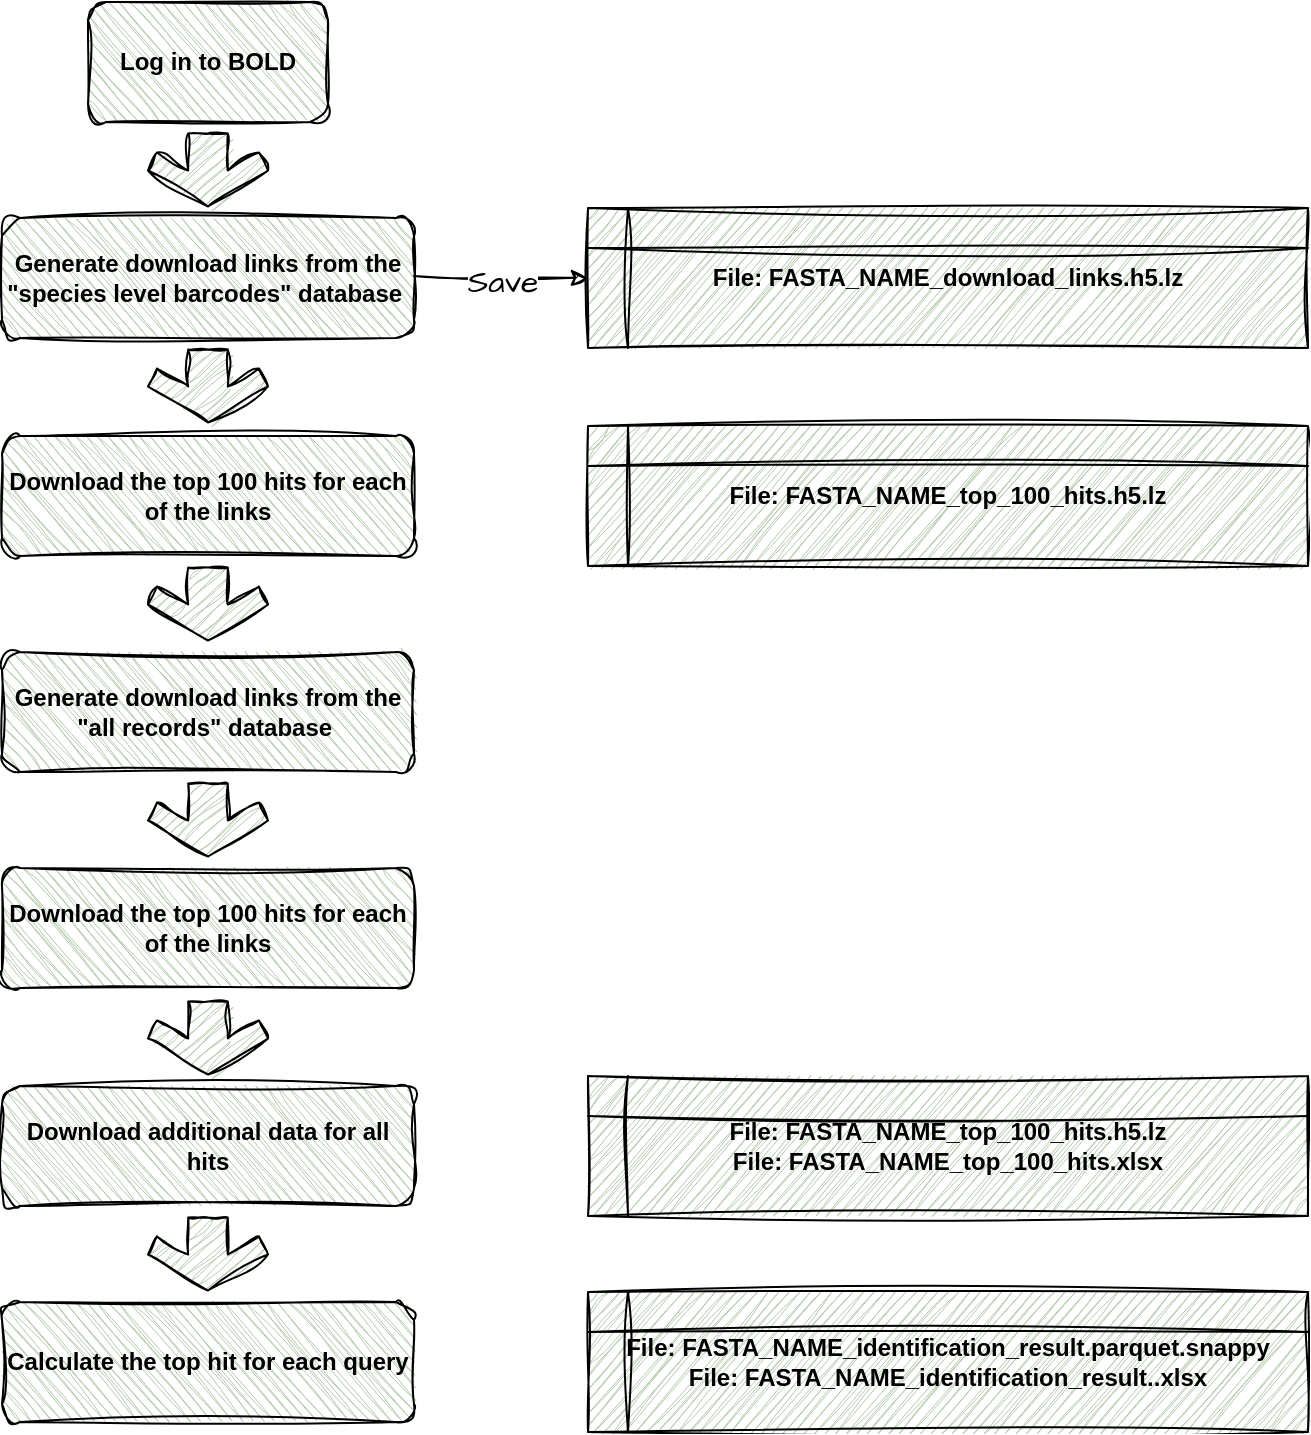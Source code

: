 <mxfile version="24.4.9" type="github">
  <diagram name="Seite-1" id="E304glDuHv-My9nMEjOT">
    <mxGraphModel dx="1434" dy="738" grid="0" gridSize="10" guides="1" tooltips="1" connect="1" arrows="1" fold="1" page="1" pageScale="1" pageWidth="827" pageHeight="1169" background="none" math="0" shadow="0">
      <root>
        <mxCell id="0" />
        <mxCell id="1" parent="0" />
        <mxCell id="v3sZ_OI-lQdHN_WBkO5k-1" value="&lt;b&gt;&lt;font face=&quot;Helvetica&quot;&gt;Log in to BOLD&lt;/font&gt;&lt;/b&gt;" style="rounded=1;whiteSpace=wrap;html=1;flipV=1;labelBackgroundColor=none;fillColor=#B2C9AB;strokeColor=#000000;fontColor=#000000;glass=0;shadow=0;sketch=1;curveFitting=1;jiggle=2;" parent="1" vertex="1">
          <mxGeometry x="80" y="40" width="120" height="60" as="geometry" />
        </mxCell>
        <mxCell id="v3sZ_OI-lQdHN_WBkO5k-2" value="&lt;b&gt;Generate download links from the &quot;species level barcodes&quot; database&amp;nbsp;&lt;/b&gt;" style="rounded=1;whiteSpace=wrap;html=1;flipV=1;labelBackgroundColor=none;fillColor=#B2C9AB;strokeColor=#000000;fontColor=#000000;sketch=1;curveFitting=1;jiggle=2;" parent="1" vertex="1">
          <mxGeometry x="37" y="148" width="206" height="60" as="geometry" />
        </mxCell>
        <mxCell id="v3sZ_OI-lQdHN_WBkO5k-3" value="&lt;b&gt;Download the top 100 hits for each of the links&lt;/b&gt;" style="rounded=1;whiteSpace=wrap;html=1;flipV=1;labelBackgroundColor=none;fillColor=#B2C9AB;strokeColor=#000000;fontColor=#000000;sketch=1;curveFitting=1;jiggle=2;" parent="1" vertex="1">
          <mxGeometry x="37" y="257" width="206" height="60" as="geometry" />
        </mxCell>
        <mxCell id="v3sZ_OI-lQdHN_WBkO5k-12" value="&lt;b&gt;File: FASTA_NAME_download_links.h5.lz&lt;/b&gt;" style="shape=internalStorage;whiteSpace=wrap;html=1;backgroundOutline=1;labelBackgroundColor=none;fillColor=#B2C9AB;strokeColor=#000000;fontColor=#000000;sketch=1;curveFitting=1;jiggle=2;" parent="1" vertex="1">
          <mxGeometry x="330" y="143" width="360" height="70" as="geometry" />
        </mxCell>
        <mxCell id="v3sZ_OI-lQdHN_WBkO5k-24" value="&lt;b&gt;File: FASTA_NAME_top_100_hits.h5.lz&lt;/b&gt;" style="shape=internalStorage;whiteSpace=wrap;html=1;backgroundOutline=1;labelBackgroundColor=none;fillColor=#B2C9AB;strokeColor=#000000;fontColor=#000000;sketch=1;curveFitting=1;jiggle=2;" parent="1" vertex="1">
          <mxGeometry x="330" y="252" width="360" height="70" as="geometry" />
        </mxCell>
        <mxCell id="v3sZ_OI-lQdHN_WBkO5k-28" value="" style="html=1;shadow=0;dashed=0;align=center;verticalAlign=middle;shape=mxgraph.arrows2.sharpArrow2;dy1=0.67;dx1=18;dx2=18;dy3=0.15;dx3=27;notch=0;rotation=90;flipV=1;labelBackgroundColor=none;fillColor=#B2C9AB;strokeColor=#000000;fontColor=#46495D;sketch=1;curveFitting=1;jiggle=2;" parent="1" vertex="1">
          <mxGeometry x="121.75" y="94" width="36.5" height="60" as="geometry" />
        </mxCell>
        <mxCell id="v3sZ_OI-lQdHN_WBkO5k-29" value="" style="html=1;shadow=0;dashed=0;align=center;verticalAlign=middle;shape=mxgraph.arrows2.sharpArrow2;dy1=0.67;dx1=18;dx2=18;dy3=0.15;dx3=27;notch=0;rotation=90;flipV=1;labelBackgroundColor=none;fillColor=#B2C9AB;strokeColor=#000000;fontColor=#46495D;sketch=1;curveFitting=1;jiggle=2;" parent="1" vertex="1">
          <mxGeometry x="121.75" y="202" width="36.5" height="60" as="geometry" />
        </mxCell>
        <mxCell id="qcUZMT7_kW-sap-ayvWj-1" value="&lt;b&gt;Generate download links from the &quot;all records&quot; database&amp;nbsp;&lt;/b&gt;" style="rounded=1;whiteSpace=wrap;html=1;flipV=1;labelBackgroundColor=none;fillColor=#B2C9AB;strokeColor=#000000;fontColor=#000000;sketch=1;curveFitting=1;jiggle=2;" parent="1" vertex="1">
          <mxGeometry x="37" y="365" width="206" height="60" as="geometry" />
        </mxCell>
        <mxCell id="qcUZMT7_kW-sap-ayvWj-2" value="" style="html=1;shadow=0;dashed=0;align=center;verticalAlign=middle;shape=mxgraph.arrows2.sharpArrow2;dy1=0.67;dx1=18;dx2=18;dy3=0.15;dx3=27;notch=0;rotation=90;flipV=1;labelBackgroundColor=none;fillColor=#B2C9AB;strokeColor=#000000;fontColor=#46495D;sketch=1;curveFitting=1;jiggle=2;" parent="1" vertex="1">
          <mxGeometry x="121.75" y="311" width="36.5" height="60" as="geometry" />
        </mxCell>
        <mxCell id="qcUZMT7_kW-sap-ayvWj-12" value="&lt;b&gt;Download the top 100 hits for each of the links&lt;/b&gt;" style="rounded=1;whiteSpace=wrap;html=1;flipV=1;labelBackgroundColor=none;fillColor=#B2C9AB;strokeColor=#000000;fontColor=#000000;sketch=1;curveFitting=1;jiggle=2;" parent="1" vertex="1">
          <mxGeometry x="37" y="473" width="206" height="60" as="geometry" />
        </mxCell>
        <mxCell id="qcUZMT7_kW-sap-ayvWj-13" value="" style="html=1;shadow=0;dashed=0;align=center;verticalAlign=middle;shape=mxgraph.arrows2.sharpArrow2;dy1=0.67;dx1=18;dx2=18;dy3=0.15;dx3=27;notch=0;rotation=90;flipV=1;labelBackgroundColor=none;fillColor=#B2C9AB;strokeColor=#000000;fontColor=#46495D;sketch=1;curveFitting=1;jiggle=2;" parent="1" vertex="1">
          <mxGeometry x="121.75" y="419" width="36.5" height="60" as="geometry" />
        </mxCell>
        <mxCell id="qcUZMT7_kW-sap-ayvWj-19" value="" style="html=1;shadow=0;dashed=0;align=center;verticalAlign=middle;shape=mxgraph.arrows2.sharpArrow2;dy1=0.67;dx1=18;dx2=18;dy3=0.15;dx3=27;notch=0;rotation=90;flipV=1;labelBackgroundColor=none;fillColor=#B2C9AB;strokeColor=#000000;fontColor=#46495D;sketch=1;curveFitting=1;jiggle=2;" parent="1" vertex="1">
          <mxGeometry x="121.75" y="528" width="36.5" height="60" as="geometry" />
        </mxCell>
        <mxCell id="qcUZMT7_kW-sap-ayvWj-20" value="&lt;b&gt;Download additional data for all hits&lt;/b&gt;" style="rounded=1;whiteSpace=wrap;html=1;flipV=1;labelBackgroundColor=none;fillColor=#B2C9AB;strokeColor=#000000;fontColor=#000000;sketch=1;curveFitting=1;jiggle=2;" parent="1" vertex="1">
          <mxGeometry x="37" y="582" width="206" height="60" as="geometry" />
        </mxCell>
        <mxCell id="qcUZMT7_kW-sap-ayvWj-23" value="&lt;b&gt;File: FASTA_NAME_top_100_hits.h5.lz&lt;/b&gt;&lt;div&gt;&lt;b&gt;File: FASTA_NAME_top_100_hits.xlsx&lt;/b&gt;&lt;br&gt;&lt;/div&gt;" style="shape=internalStorage;whiteSpace=wrap;html=1;backgroundOutline=1;labelBackgroundColor=none;fillColor=#B2C9AB;strokeColor=#000000;fontColor=#000000;sketch=1;curveFitting=1;jiggle=2;" parent="1" vertex="1">
          <mxGeometry x="330" y="577" width="360" height="70" as="geometry" />
        </mxCell>
        <mxCell id="qcUZMT7_kW-sap-ayvWj-26" value="&lt;b&gt;Calculate the top hit for each query&lt;/b&gt;" style="rounded=1;whiteSpace=wrap;html=1;flipV=1;labelBackgroundColor=none;fillColor=#B2C9AB;strokeColor=#000000;fontColor=#000000;sketch=1;curveFitting=1;jiggle=2;" parent="1" vertex="1">
          <mxGeometry x="37" y="690" width="206" height="60" as="geometry" />
        </mxCell>
        <mxCell id="qcUZMT7_kW-sap-ayvWj-27" value="" style="html=1;shadow=0;dashed=0;align=center;verticalAlign=middle;shape=mxgraph.arrows2.sharpArrow2;dy1=0.67;dx1=18;dx2=18;dy3=0.15;dx3=27;notch=0;rotation=90;flipV=1;labelBackgroundColor=none;fillColor=#B2C9AB;strokeColor=#000000;fontColor=#46495D;sketch=1;curveFitting=1;jiggle=2;" parent="1" vertex="1">
          <mxGeometry x="121.75" y="636" width="36.5" height="60" as="geometry" />
        </mxCell>
        <mxCell id="qcUZMT7_kW-sap-ayvWj-30" value="&lt;b&gt;File: FASTA_NAME_identification_result.parquet.snappy&lt;/b&gt;&lt;div&gt;&lt;b&gt;File: FASTA_NAME_identification_result..xlsx&lt;/b&gt;&lt;br&gt;&lt;/div&gt;" style="shape=internalStorage;whiteSpace=wrap;html=1;backgroundOutline=1;labelBackgroundColor=none;fillColor=#B2C9AB;strokeColor=#000000;fontColor=#000000;sketch=1;curveFitting=1;jiggle=2;" parent="1" vertex="1">
          <mxGeometry x="330" y="685" width="360" height="70" as="geometry" />
        </mxCell>
        <mxCell id="4RQInvYUfKSB-_xPZgyC-5" value="" style="endArrow=classic;html=1;rounded=0;sketch=1;hachureGap=4;jiggle=2;curveFitting=1;fontFamily=Architects Daughter;fontSource=https%3A%2F%2Ffonts.googleapis.com%2Fcss%3Ffamily%3DArchitects%2BDaughter;entryX=0;entryY=0.5;entryDx=0;entryDy=0;" edge="1" parent="1" target="v3sZ_OI-lQdHN_WBkO5k-12">
          <mxGeometry relative="1" as="geometry">
            <mxPoint x="243" y="177" as="sourcePoint" />
            <mxPoint x="328" y="179" as="targetPoint" />
          </mxGeometry>
        </mxCell>
        <mxCell id="4RQInvYUfKSB-_xPZgyC-6" value="&lt;b&gt;Save&lt;/b&gt;" style="edgeLabel;resizable=0;html=1;;align=center;verticalAlign=middle;sketch=1;hachureGap=4;jiggle=2;curveFitting=1;fontFamily=Architects Daughter;fontSource=https%3A%2F%2Ffonts.googleapis.com%2Fcss%3Ffamily%3DArchitects%2BDaughter;" connectable="0" vertex="1" parent="4RQInvYUfKSB-_xPZgyC-5">
          <mxGeometry relative="1" as="geometry" />
        </mxCell>
        <mxCell id="4RQInvYUfKSB-_xPZgyC-10" value="&lt;font style=&quot;font-size: 16px;&quot;&gt;Save&lt;/font&gt;" style="edgeLabel;html=1;align=center;verticalAlign=middle;resizable=0;points=[];sketch=1;hachureGap=4;jiggle=2;curveFitting=1;fontFamily=Architects Daughter;fontSource=https%3A%2F%2Ffonts.googleapis.com%2Fcss%3Ffamily%3DArchitects%2BDaughter;" vertex="1" connectable="0" parent="4RQInvYUfKSB-_xPZgyC-5">
          <mxGeometry x="0.012" y="-2" relative="1" as="geometry">
            <mxPoint as="offset" />
          </mxGeometry>
        </mxCell>
      </root>
    </mxGraphModel>
  </diagram>
</mxfile>
